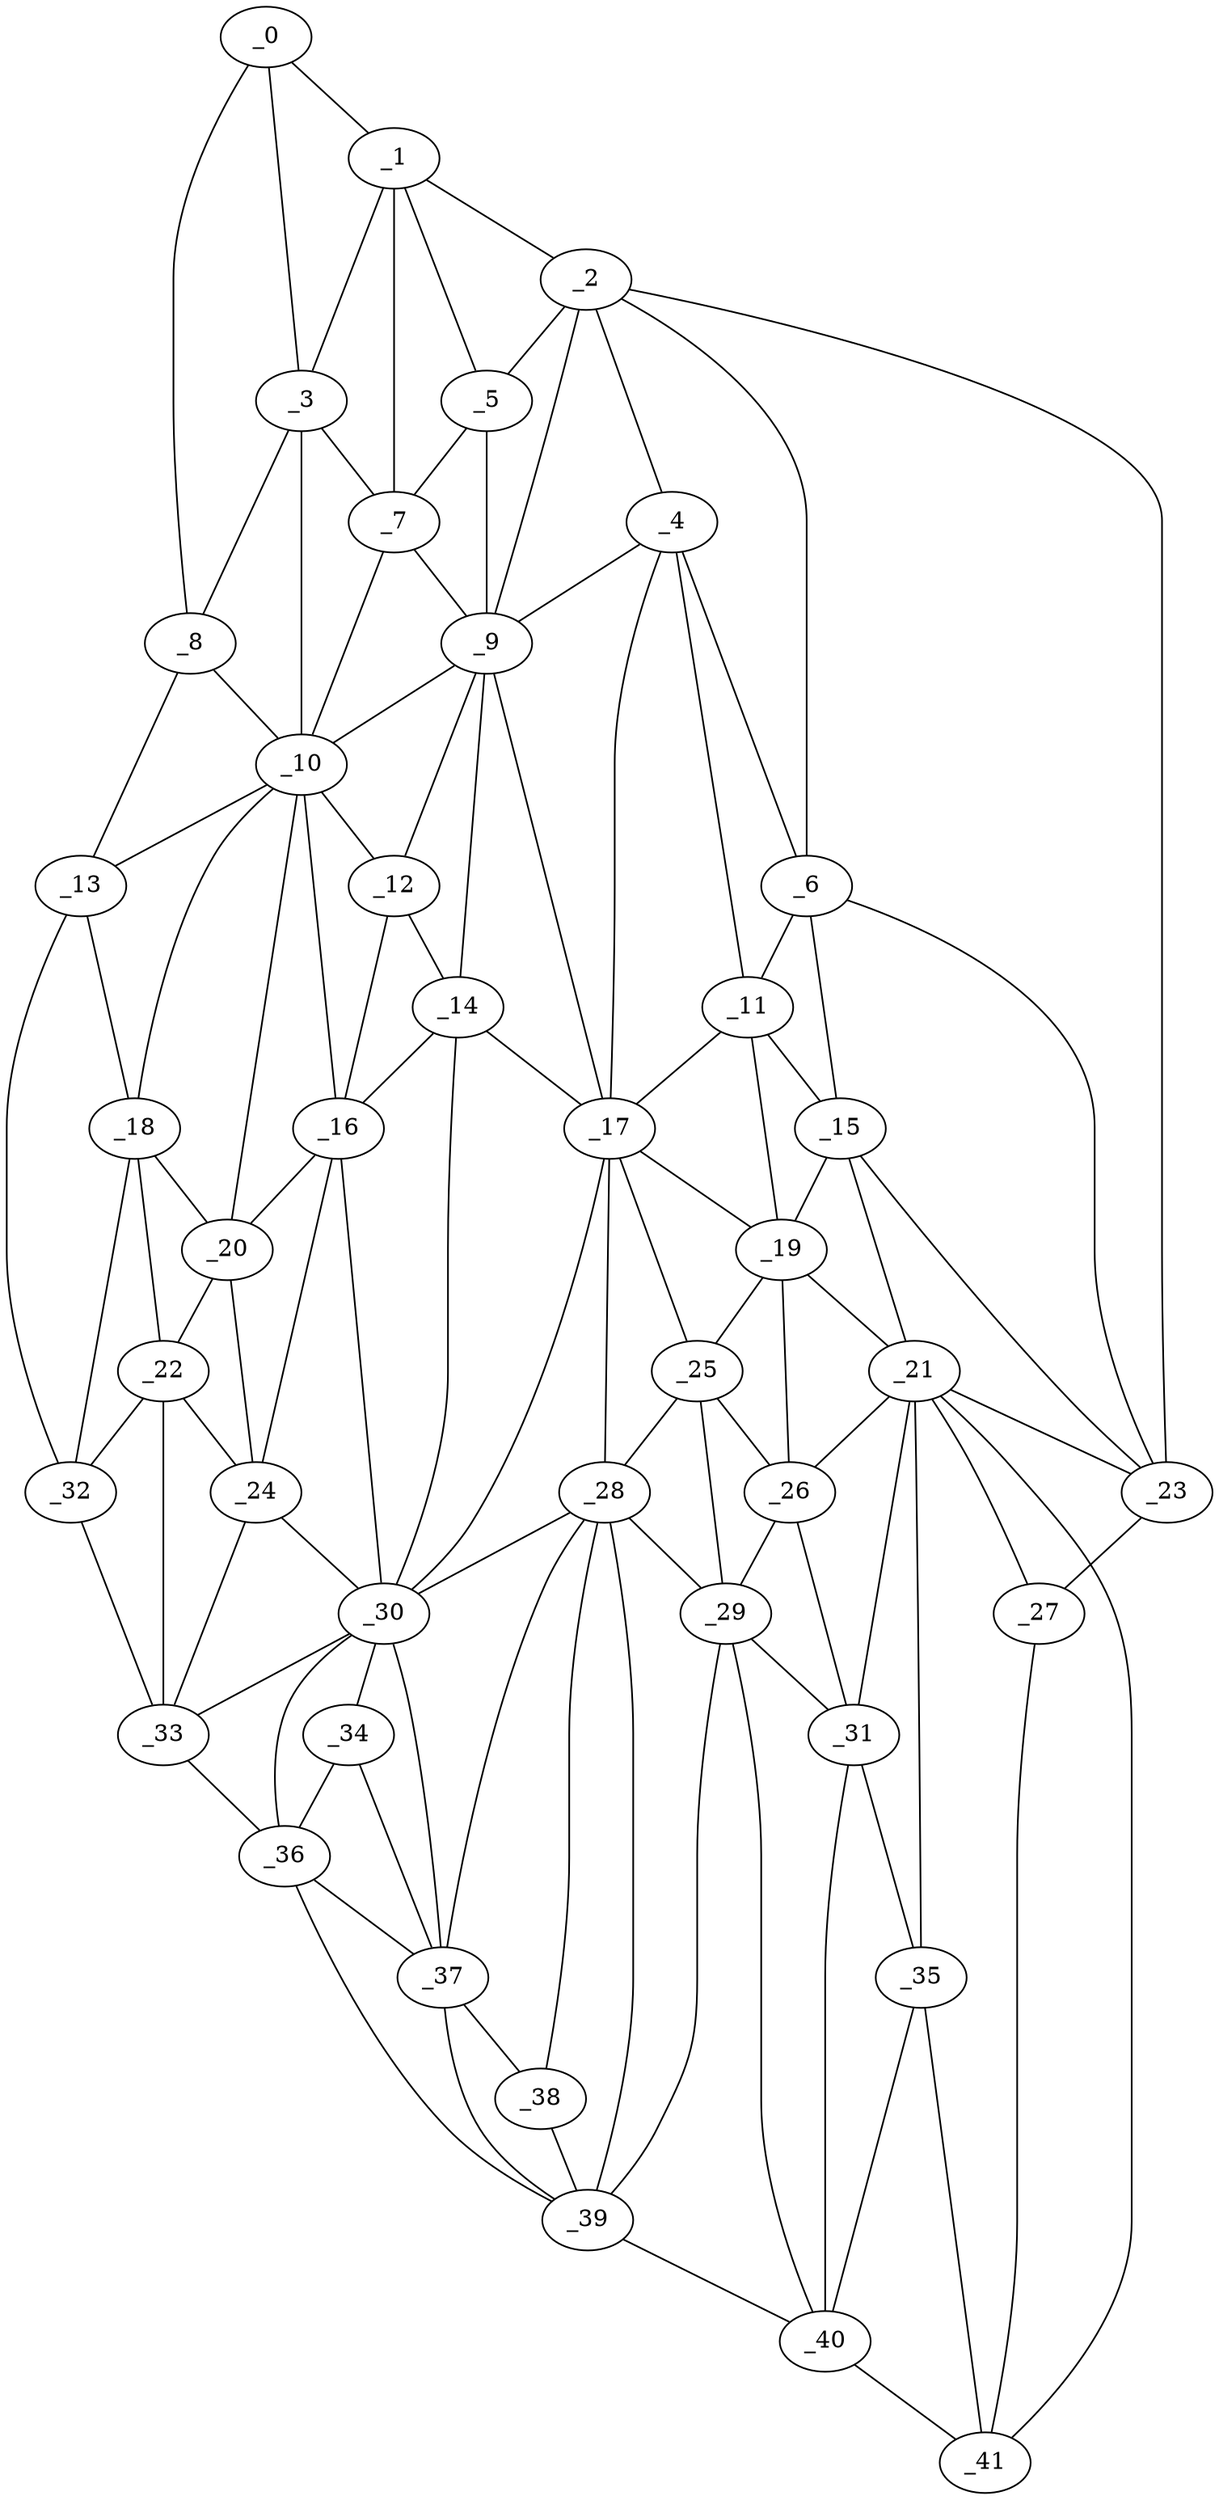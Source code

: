 graph "obj62__345.gxl" {
	_0	 [x=38,
		y=8];
	_1	 [x=38,
		y=24];
	_0 -- _1	 [valence=1];
	_3	 [x=45,
		y=6];
	_0 -- _3	 [valence=1];
	_8	 [x=51,
		y=3];
	_0 -- _8	 [valence=1];
	_2	 [x=38,
		y=101];
	_1 -- _2	 [valence=1];
	_1 -- _3	 [valence=1];
	_5	 [x=47,
		y=38];
	_1 -- _5	 [valence=2];
	_7	 [x=50,
		y=31];
	_1 -- _7	 [valence=2];
	_4	 [x=45,
		y=99];
	_2 -- _4	 [valence=1];
	_2 -- _5	 [valence=2];
	_6	 [x=49,
		y=104];
	_2 -- _6	 [valence=2];
	_9	 [x=52,
		y=41];
	_2 -- _9	 [valence=1];
	_23	 [x=74,
		y=123];
	_2 -- _23	 [valence=1];
	_3 -- _7	 [valence=2];
	_3 -- _8	 [valence=2];
	_10	 [x=57,
		y=31];
	_3 -- _10	 [valence=1];
	_4 -- _6	 [valence=1];
	_4 -- _9	 [valence=2];
	_11	 [x=59,
		y=91];
	_4 -- _11	 [valence=2];
	_17	 [x=67,
		y=67];
	_4 -- _17	 [valence=1];
	_5 -- _7	 [valence=2];
	_5 -- _9	 [valence=2];
	_6 -- _11	 [valence=2];
	_15	 [x=65,
		y=92];
	_6 -- _15	 [valence=1];
	_6 -- _23	 [valence=1];
	_7 -- _9	 [valence=2];
	_7 -- _10	 [valence=1];
	_8 -- _10	 [valence=2];
	_13	 [x=64,
		y=6];
	_8 -- _13	 [valence=1];
	_9 -- _10	 [valence=2];
	_12	 [x=60,
		y=42];
	_9 -- _12	 [valence=1];
	_14	 [x=64,
		y=51];
	_9 -- _14	 [valence=2];
	_9 -- _17	 [valence=2];
	_10 -- _12	 [valence=1];
	_10 -- _13	 [valence=2];
	_16	 [x=67,
		y=41];
	_10 -- _16	 [valence=2];
	_18	 [x=68,
		y=11];
	_10 -- _18	 [valence=2];
	_20	 [x=71,
		y=27];
	_10 -- _20	 [valence=2];
	_11 -- _15	 [valence=2];
	_11 -- _17	 [valence=2];
	_19	 [x=68,
		y=84];
	_11 -- _19	 [valence=1];
	_12 -- _14	 [valence=2];
	_12 -- _16	 [valence=2];
	_13 -- _18	 [valence=2];
	_32	 [x=92,
		y=14];
	_13 -- _32	 [valence=1];
	_14 -- _16	 [valence=1];
	_14 -- _17	 [valence=1];
	_30	 [x=89,
		y=44];
	_14 -- _30	 [valence=1];
	_15 -- _19	 [valence=2];
	_21	 [x=72,
		y=92];
	_15 -- _21	 [valence=2];
	_15 -- _23	 [valence=2];
	_16 -- _20	 [valence=1];
	_24	 [x=75,
		y=34];
	_16 -- _24	 [valence=2];
	_16 -- _30	 [valence=2];
	_17 -- _19	 [valence=2];
	_25	 [x=76,
		y=77];
	_17 -- _25	 [valence=2];
	_28	 [x=86,
		y=73];
	_17 -- _28	 [valence=2];
	_17 -- _30	 [valence=2];
	_18 -- _20	 [valence=1];
	_22	 [x=74,
		y=27];
	_18 -- _22	 [valence=1];
	_18 -- _32	 [valence=1];
	_19 -- _21	 [valence=1];
	_19 -- _25	 [valence=2];
	_26	 [x=77,
		y=83];
	_19 -- _26	 [valence=2];
	_20 -- _22	 [valence=2];
	_20 -- _24	 [valence=1];
	_21 -- _23	 [valence=1];
	_21 -- _26	 [valence=2];
	_27	 [x=82,
		y=123];
	_21 -- _27	 [valence=2];
	_31	 [x=90,
		y=90];
	_21 -- _31	 [valence=1];
	_35	 [x=96,
		y=96];
	_21 -- _35	 [valence=2];
	_41	 [x=98,
		y=105];
	_21 -- _41	 [valence=1];
	_22 -- _24	 [valence=1];
	_22 -- _32	 [valence=1];
	_33	 [x=96,
		y=24];
	_22 -- _33	 [valence=2];
	_23 -- _27	 [valence=1];
	_24 -- _30	 [valence=1];
	_24 -- _33	 [valence=2];
	_25 -- _26	 [valence=2];
	_25 -- _28	 [valence=2];
	_29	 [x=87,
		y=78];
	_25 -- _29	 [valence=1];
	_26 -- _29	 [valence=2];
	_26 -- _31	 [valence=1];
	_27 -- _41	 [valence=1];
	_28 -- _29	 [valence=2];
	_28 -- _30	 [valence=2];
	_37	 [x=97,
		y=57];
	_28 -- _37	 [valence=1];
	_38	 [x=97,
		y=65];
	_28 -- _38	 [valence=2];
	_39	 [x=98,
		y=74];
	_28 -- _39	 [valence=2];
	_29 -- _31	 [valence=2];
	_29 -- _39	 [valence=2];
	_40	 [x=98,
		y=80];
	_29 -- _40	 [valence=1];
	_30 -- _33	 [valence=2];
	_34	 [x=96,
		y=52];
	_30 -- _34	 [valence=1];
	_36	 [x=97,
		y=41];
	_30 -- _36	 [valence=2];
	_30 -- _37	 [valence=2];
	_31 -- _35	 [valence=1];
	_31 -- _40	 [valence=2];
	_32 -- _33	 [valence=1];
	_33 -- _36	 [valence=1];
	_34 -- _36	 [valence=2];
	_34 -- _37	 [valence=2];
	_35 -- _40	 [valence=2];
	_35 -- _41	 [valence=1];
	_36 -- _37	 [valence=2];
	_36 -- _39	 [valence=1];
	_37 -- _38	 [valence=2];
	_37 -- _39	 [valence=1];
	_38 -- _39	 [valence=1];
	_39 -- _40	 [valence=1];
	_40 -- _41	 [valence=1];
}

